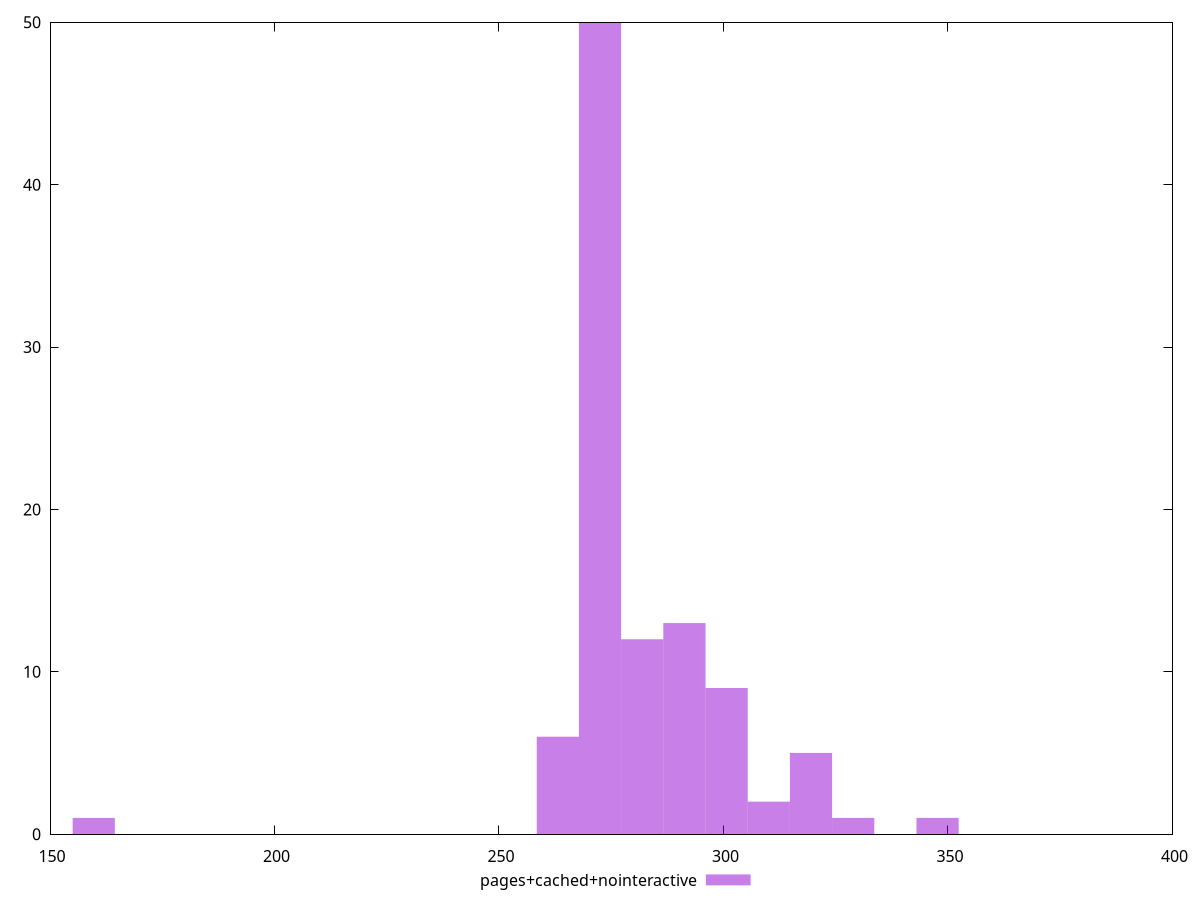 $_pagesCachedNointeractive <<EOF
272.50326716469664 50
281.8999315496862 12
310.08992470465483 2
291.29659593467574 13
300.6932603196653 9
263.10660277970715 6
319.4865890896444 5
159.7432945448222 1
328.88325347463393 1
347.676582244613 1
EOF
set key outside below
set terminal pngcairo
set output "report_00005_2020-11-02T22-26-11.212Z/total-blocking-time/pages+cached+nointeractive//raw_hist.png"
set yrange [0:50]
set boxwidth 9.39666438498954
set style fill transparent solid 0.5 noborder
plot $_pagesCachedNointeractive title "pages+cached+nointeractive" with boxes ,